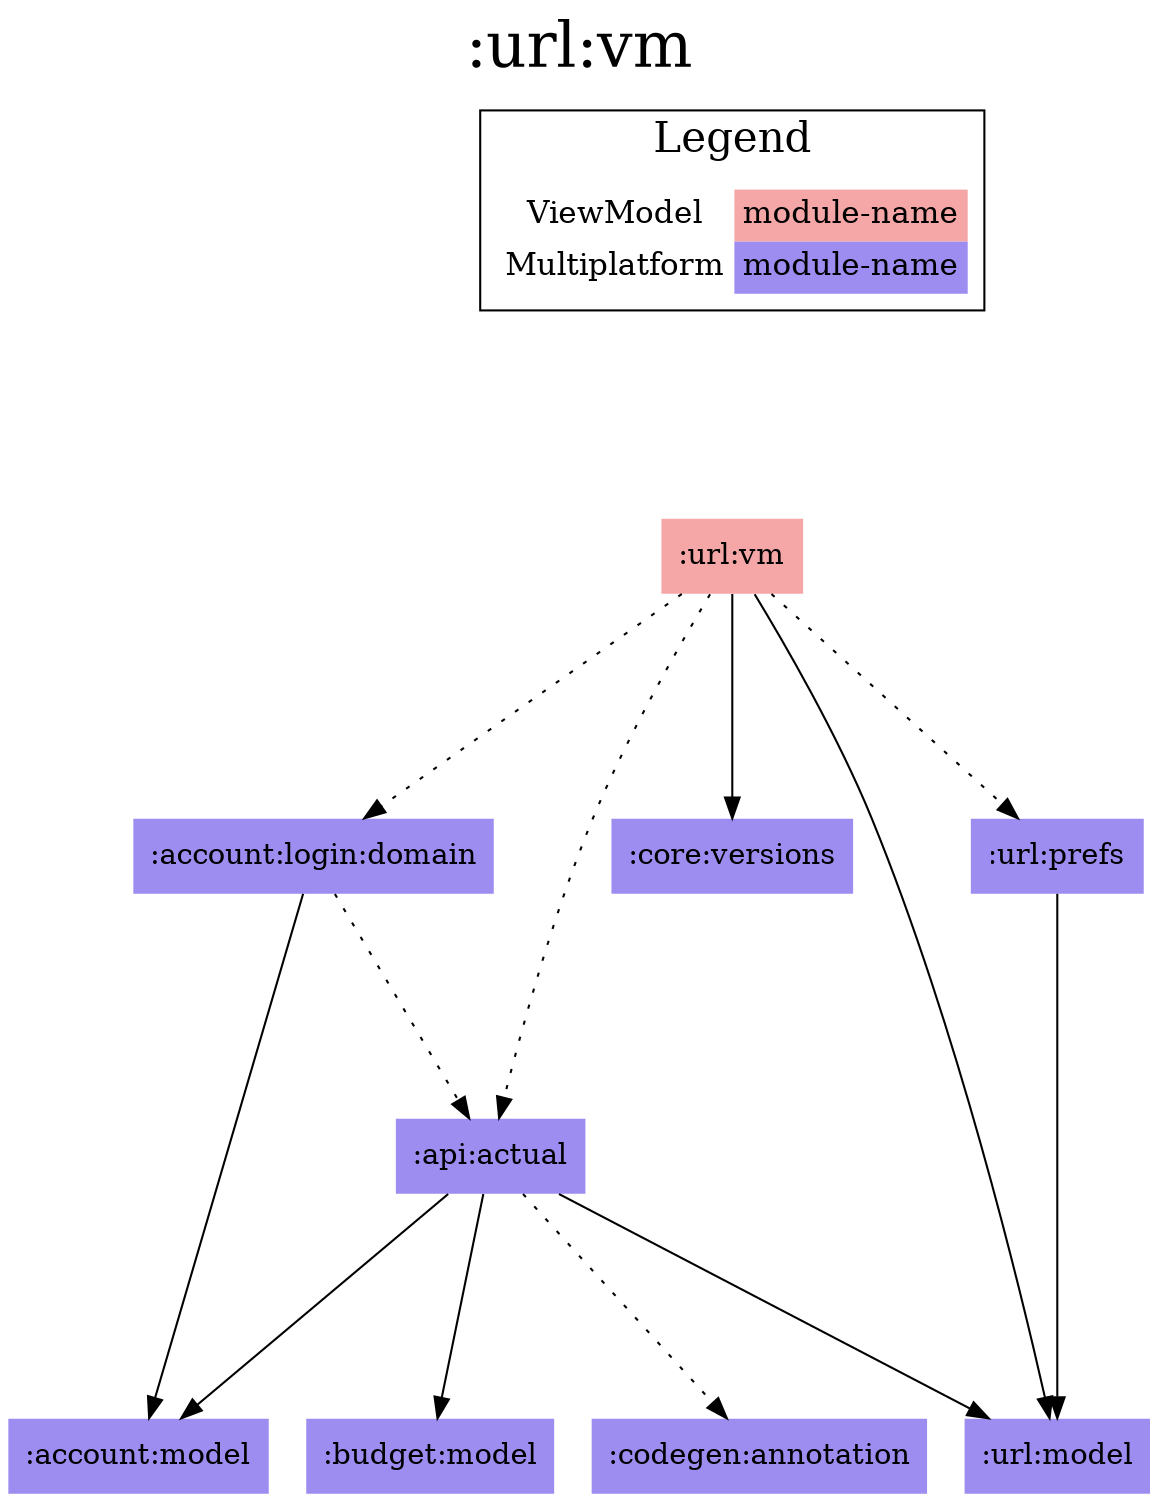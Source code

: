 digraph {
edge ["dir"="forward"]
graph ["dpi"="100","label"=":url:vm","labelloc"="t","fontsize"="30","ranksep"="1.5","rankdir"="TB"]
node ["style"="filled"]
":account:login:domain" ["fillcolor"="#9D8DF1","shape"="none"]
":account:model" ["fillcolor"="#9D8DF1","shape"="none"]
":api:actual" ["fillcolor"="#9D8DF1","shape"="none"]
":budget:model" ["fillcolor"="#9D8DF1","shape"="none"]
":codegen:annotation" ["fillcolor"="#9D8DF1","shape"="none"]
":core:versions" ["fillcolor"="#9D8DF1","shape"="none"]
":url:model" ["fillcolor"="#9D8DF1","shape"="none"]
":url:prefs" ["fillcolor"="#9D8DF1","shape"="none"]
":url:vm" ["fillcolor"="#F5A6A6","shape"="none"]
{
edge ["dir"="none"]
graph ["rank"="same"]
}
":account:login:domain" -> ":account:model"
":account:login:domain" -> ":api:actual" ["style"="dotted"]
":api:actual" -> ":account:model"
":api:actual" -> ":budget:model"
":api:actual" -> ":codegen:annotation" ["style"="dotted"]
":api:actual" -> ":url:model"
":url:prefs" -> ":url:model"
":url:vm" -> ":account:login:domain" ["style"="dotted"]
":url:vm" -> ":api:actual" ["style"="dotted"]
":url:vm" -> ":core:versions"
":url:vm" -> ":url:model"
":url:vm" -> ":url:prefs" ["style"="dotted"]
subgraph "cluster_legend" {
edge ["dir"="none"]
graph ["label"="Legend","fontsize"="20"]
"Legend" ["style"="filled","fillcolor"="#FFFFFF","shape"="none","margin"="0","fontsize"="15","label"=<
<TABLE BORDER="0" CELLBORDER="0" CELLSPACING="0" CELLPADDING="4">
<TR><TD>ViewModel</TD><TD BGCOLOR="#F5A6A6">module-name</TD></TR>
<TR><TD>Multiplatform</TD><TD BGCOLOR="#9D8DF1">module-name</TD></TR>
</TABLE>
>]
} -> ":url:vm" ["style"="invis"]
}
